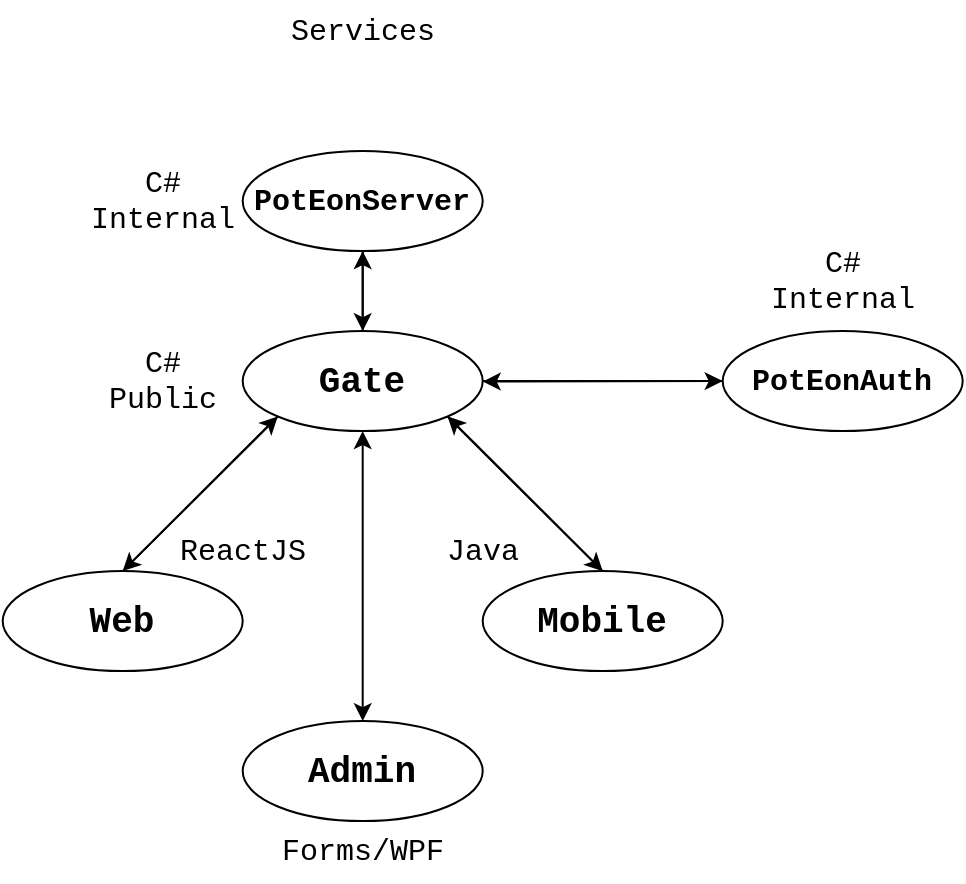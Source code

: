 <mxfile compressed="true" version="20.8.20" type="github" pages="2"><diagram id="R2lEEEUBdFMjLlhIrx00" name="Arch"><mxGraphModel dx="1960" dy="1187" grid="1" gridSize="3.937" guides="1" tooltips="1" connect="1" arrows="1" fold="1" page="1" pageScale="1" pageWidth="413" pageHeight="583" background="none" math="0" shadow="0" extFonts="Permanent Marker^https://fonts.googleapis.com/css?family=Permanent+Marker"><root><mxCell id="0"/><mxCell id="1" parent="0"/><mxCell id="m-1-4upZ0fboGE0ag5ZT-27" style="edgeStyle=none;rounded=0;orthogonalLoop=1;jettySize=auto;html=1;exitX=0.5;exitY=1;exitDx=0;exitDy=0;entryX=0.5;entryY=0;entryDx=0;entryDy=0;fontFamily=Courier New;fontSize=15;labelBackgroundColor=none;fontColor=default;" parent="1" source="m-1-4upZ0fboGE0ag5ZT-2" target="m-1-4upZ0fboGE0ag5ZT-6" edge="1"><mxGeometry relative="1" as="geometry"/></mxCell><mxCell id="m-1-4upZ0fboGE0ag5ZT-2" value="&lt;h3&gt;&lt;font style=&quot;font-size: 15px;&quot; face=&quot;Courier New&quot;&gt;PotEonServer&lt;/font&gt;&lt;/h3&gt;" style="ellipse;whiteSpace=wrap;html=1;labelBackgroundColor=none;" parent="1" vertex="1"><mxGeometry x="348.35" y="102.56" width="120" height="50" as="geometry"/></mxCell><mxCell id="m-1-4upZ0fboGE0ag5ZT-24" style="edgeStyle=none;rounded=0;orthogonalLoop=1;jettySize=auto;html=1;entryX=0;entryY=0.5;entryDx=0;entryDy=0;fontFamily=Courier New;fontSize=15;labelBackgroundColor=none;fontColor=default;" parent="1" source="m-1-4upZ0fboGE0ag5ZT-6" edge="1"><mxGeometry relative="1" as="geometry"><mxPoint x="588.35" y="217.56" as="targetPoint"/></mxGeometry></mxCell><mxCell id="m-1-4upZ0fboGE0ag5ZT-29" style="edgeStyle=none;rounded=0;orthogonalLoop=1;jettySize=auto;html=1;exitX=0.5;exitY=0;exitDx=0;exitDy=0;entryX=0.5;entryY=1;entryDx=0;entryDy=0;fontFamily=Courier New;fontSize=15;labelBackgroundColor=none;fontColor=default;" parent="1" source="m-1-4upZ0fboGE0ag5ZT-6" target="m-1-4upZ0fboGE0ag5ZT-2" edge="1"><mxGeometry relative="1" as="geometry"/></mxCell><mxCell id="m-1-4upZ0fboGE0ag5ZT-31" style="edgeStyle=none;rounded=0;orthogonalLoop=1;jettySize=auto;html=1;exitX=1;exitY=1;exitDx=0;exitDy=0;entryX=0.5;entryY=0;entryDx=0;entryDy=0;fontFamily=Courier New;fontSize=15;labelBackgroundColor=none;fontColor=default;" parent="1" source="m-1-4upZ0fboGE0ag5ZT-6" target="m-1-4upZ0fboGE0ag5ZT-11" edge="1"><mxGeometry relative="1" as="geometry"/></mxCell><mxCell id="m-1-4upZ0fboGE0ag5ZT-34" style="edgeStyle=none;rounded=0;orthogonalLoop=1;jettySize=auto;html=1;exitX=0;exitY=1;exitDx=0;exitDy=0;entryX=0.5;entryY=0;entryDx=0;entryDy=0;fontFamily=Courier New;fontSize=15;labelBackgroundColor=none;fontColor=default;" parent="1" source="m-1-4upZ0fboGE0ag5ZT-6" target="m-1-4upZ0fboGE0ag5ZT-9" edge="1"><mxGeometry relative="1" as="geometry"/></mxCell><mxCell id="m-1-4upZ0fboGE0ag5ZT-6" value="&lt;h3&gt;&lt;font style=&quot;font-size: 18px;&quot; face=&quot;Courier New&quot;&gt;Gate&lt;/font&gt;&lt;/h3&gt;" style="ellipse;whiteSpace=wrap;html=1;labelBackgroundColor=none;" parent="1" vertex="1"><mxGeometry x="348.35" y="192.56" width="120" height="50" as="geometry"/></mxCell><mxCell id="m-1-4upZ0fboGE0ag5ZT-33" style="edgeStyle=none;rounded=0;orthogonalLoop=1;jettySize=auto;html=1;exitX=0.5;exitY=0;exitDx=0;exitDy=0;entryX=0;entryY=1;entryDx=0;entryDy=0;fontFamily=Courier New;fontSize=15;labelBackgroundColor=none;fontColor=default;" parent="1" source="m-1-4upZ0fboGE0ag5ZT-9" target="m-1-4upZ0fboGE0ag5ZT-6" edge="1"><mxGeometry relative="1" as="geometry"/></mxCell><mxCell id="m-1-4upZ0fboGE0ag5ZT-9" value="&lt;h3&gt;&lt;font style=&quot;font-size: 18px;&quot; face=&quot;Courier New&quot;&gt;Web&lt;/font&gt;&lt;/h3&gt;" style="ellipse;whiteSpace=wrap;html=1;labelBackgroundColor=none;" parent="1" vertex="1"><mxGeometry x="228.35" y="312.56" width="120" height="50" as="geometry"/></mxCell><mxCell id="m-1-4upZ0fboGE0ag5ZT-32" style="edgeStyle=none;rounded=0;orthogonalLoop=1;jettySize=auto;html=1;exitX=0.5;exitY=0;exitDx=0;exitDy=0;entryX=1;entryY=1;entryDx=0;entryDy=0;fontFamily=Courier New;fontSize=15;labelBackgroundColor=none;fontColor=default;" parent="1" source="m-1-4upZ0fboGE0ag5ZT-11" target="m-1-4upZ0fboGE0ag5ZT-6" edge="1"><mxGeometry relative="1" as="geometry"/></mxCell><mxCell id="m-1-4upZ0fboGE0ag5ZT-11" value="&lt;h3&gt;&lt;font style=&quot;font-size: 18px;&quot; face=&quot;Courier New&quot;&gt;Mobile&lt;/font&gt;&lt;/h3&gt;" style="ellipse;whiteSpace=wrap;html=1;labelBackgroundColor=none;" parent="1" vertex="1"><mxGeometry x="468.35" y="312.56" width="120" height="50" as="geometry"/></mxCell><mxCell id="m-1-4upZ0fboGE0ag5ZT-25" style="edgeStyle=none;rounded=0;orthogonalLoop=1;jettySize=auto;html=1;exitX=0;exitY=0.5;exitDx=0;exitDy=0;fontFamily=Courier New;fontSize=15;labelBackgroundColor=none;fontColor=default;" parent="1" edge="1"><mxGeometry relative="1" as="geometry"><mxPoint x="468.35" y="217.76" as="targetPoint"/><mxPoint x="588.35" y="217.56" as="sourcePoint"/></mxGeometry></mxCell><mxCell id="m-1-4upZ0fboGE0ag5ZT-21" value="&lt;h3&gt;&lt;font style=&quot;font-size: 15px;&quot; face=&quot;Courier New&quot;&gt;PotEonAuth&lt;/font&gt;&lt;/h3&gt;" style="ellipse;whiteSpace=wrap;html=1;labelBackgroundColor=none;" parent="1" vertex="1"><mxGeometry x="588.35" y="192.56" width="120" height="50" as="geometry"/></mxCell><mxCell id="m-1-4upZ0fboGE0ag5ZT-37" value="C#&lt;br&gt;Internal" style="text;html=1;align=center;verticalAlign=middle;resizable=0;points=[];autosize=1;strokeColor=none;fillColor=none;fontSize=15;fontFamily=Courier New;labelBackgroundColor=none;" parent="1" vertex="1"><mxGeometry x="258.35" y="102.56" width="100" height="50" as="geometry"/></mxCell><mxCell id="m-1-4upZ0fboGE0ag5ZT-38" value="C#&lt;br&gt;Public" style="text;html=1;align=center;verticalAlign=middle;resizable=0;points=[];autosize=1;strokeColor=none;fillColor=none;fontSize=15;fontFamily=Courier New;labelBackgroundColor=none;" parent="1" vertex="1"><mxGeometry x="268.35" y="192.56" width="80" height="50" as="geometry"/></mxCell><mxCell id="m-1-4upZ0fboGE0ag5ZT-39" value="C#&lt;br&gt;Internal" style="text;html=1;align=center;verticalAlign=middle;resizable=0;points=[];autosize=1;strokeColor=none;fillColor=none;fontSize=15;fontFamily=Courier New;labelBackgroundColor=none;" parent="1" vertex="1"><mxGeometry x="598.35" y="142.56" width="100" height="50" as="geometry"/></mxCell><mxCell id="m-1-4upZ0fboGE0ag5ZT-40" value="ReactJS" style="text;html=1;align=center;verticalAlign=middle;resizable=0;points=[];autosize=1;strokeColor=none;fillColor=none;fontSize=15;fontFamily=Courier New;labelBackgroundColor=none;" parent="1" vertex="1"><mxGeometry x="303.35" y="287.56" width="90" height="30" as="geometry"/></mxCell><mxCell id="m-1-4upZ0fboGE0ag5ZT-41" value="Java" style="text;html=1;align=center;verticalAlign=middle;resizable=0;points=[];autosize=1;strokeColor=none;fillColor=none;fontSize=15;fontFamily=Courier New;labelBackgroundColor=none;" parent="1" vertex="1"><mxGeometry x="438.35" y="287.56" width="60" height="30" as="geometry"/></mxCell><mxCell id="m-1-4upZ0fboGE0ag5ZT-42" value="Services" style="text;html=1;align=center;verticalAlign=middle;resizable=0;points=[];autosize=1;strokeColor=none;fillColor=none;fontSize=15;fontFamily=Courier New;labelBackgroundColor=none;" parent="1" vertex="1"><mxGeometry x="358.35" y="27.56" width="100" height="30" as="geometry"/></mxCell><mxCell id="WychaLbTUXg8BYowyxvr-2" style="edgeStyle=orthogonalEdgeStyle;rounded=0;orthogonalLoop=1;jettySize=auto;html=1;endArrow=classic;endFill=1;startArrow=classic;startFill=1;" edge="1" parent="1" source="WychaLbTUXg8BYowyxvr-1" target="m-1-4upZ0fboGE0ag5ZT-6"><mxGeometry relative="1" as="geometry"/></mxCell><mxCell id="WychaLbTUXg8BYowyxvr-1" value="&lt;h3&gt;&lt;font style=&quot;font-size: 18px;&quot; face=&quot;Courier New&quot;&gt;Admin&lt;/font&gt;&lt;/h3&gt;" style="ellipse;whiteSpace=wrap;html=1;labelBackgroundColor=none;" vertex="1" parent="1"><mxGeometry x="348.35" y="387.56" width="120" height="50" as="geometry"/></mxCell><mxCell id="WychaLbTUXg8BYowyxvr-3" value="Forms/WPF" style="text;html=1;align=center;verticalAlign=middle;resizable=0;points=[];autosize=1;strokeColor=none;fillColor=none;fontSize=15;fontFamily=Courier New;labelBackgroundColor=none;" vertex="1" parent="1"><mxGeometry x="358.35" y="437.56" width="100" height="30" as="geometry"/></mxCell></root></mxGraphModel></diagram><diagram id="pyZs_Ii0ZaelHXnAOmoi" name="Страница 2"><mxGraphModel dx="1372" dy="831" grid="1" gridSize="3.937" guides="1" tooltips="1" connect="1" arrows="1" fold="1" page="1" pageScale="1" pageWidth="827" pageHeight="1169" background="#adadad" math="0" shadow="0"><root><mxCell id="0"/><mxCell id="1" parent="0"/></root></mxGraphModel></diagram></mxfile>